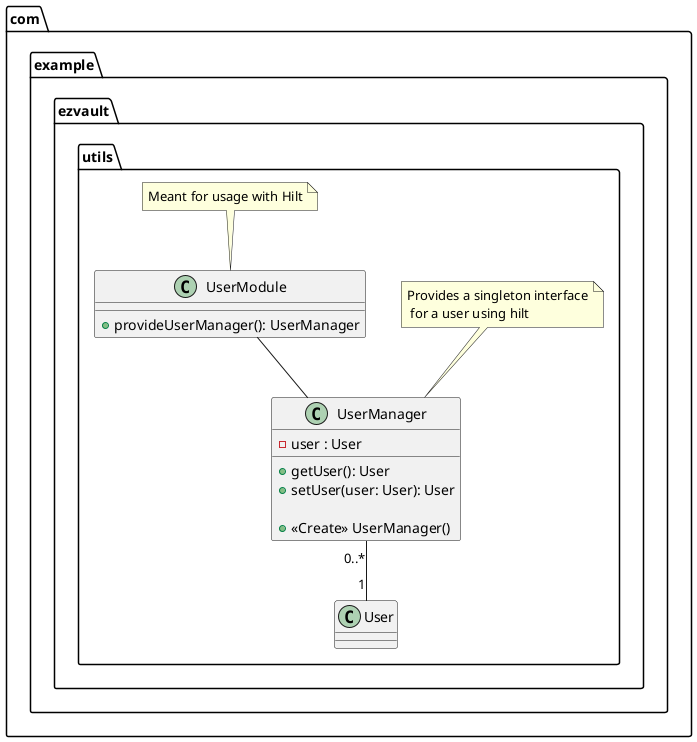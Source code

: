 @startuml utils

namespace com.example.ezvault.utils {
    class UserManager {
        -user : User
        +getUser(): User
        +setUser(user: User): User

        + <<Create>> UserManager()
    }
    note top of UserManager : Provides a singleton interface\n for a user using hilt

    class UserModule {
        + provideUserManager(): UserManager
    }
    note top of UserModule : Meant for usage with Hilt

    UserModule -- UserManager

    UserManager "0..*" -- "1" User
}

@enduml